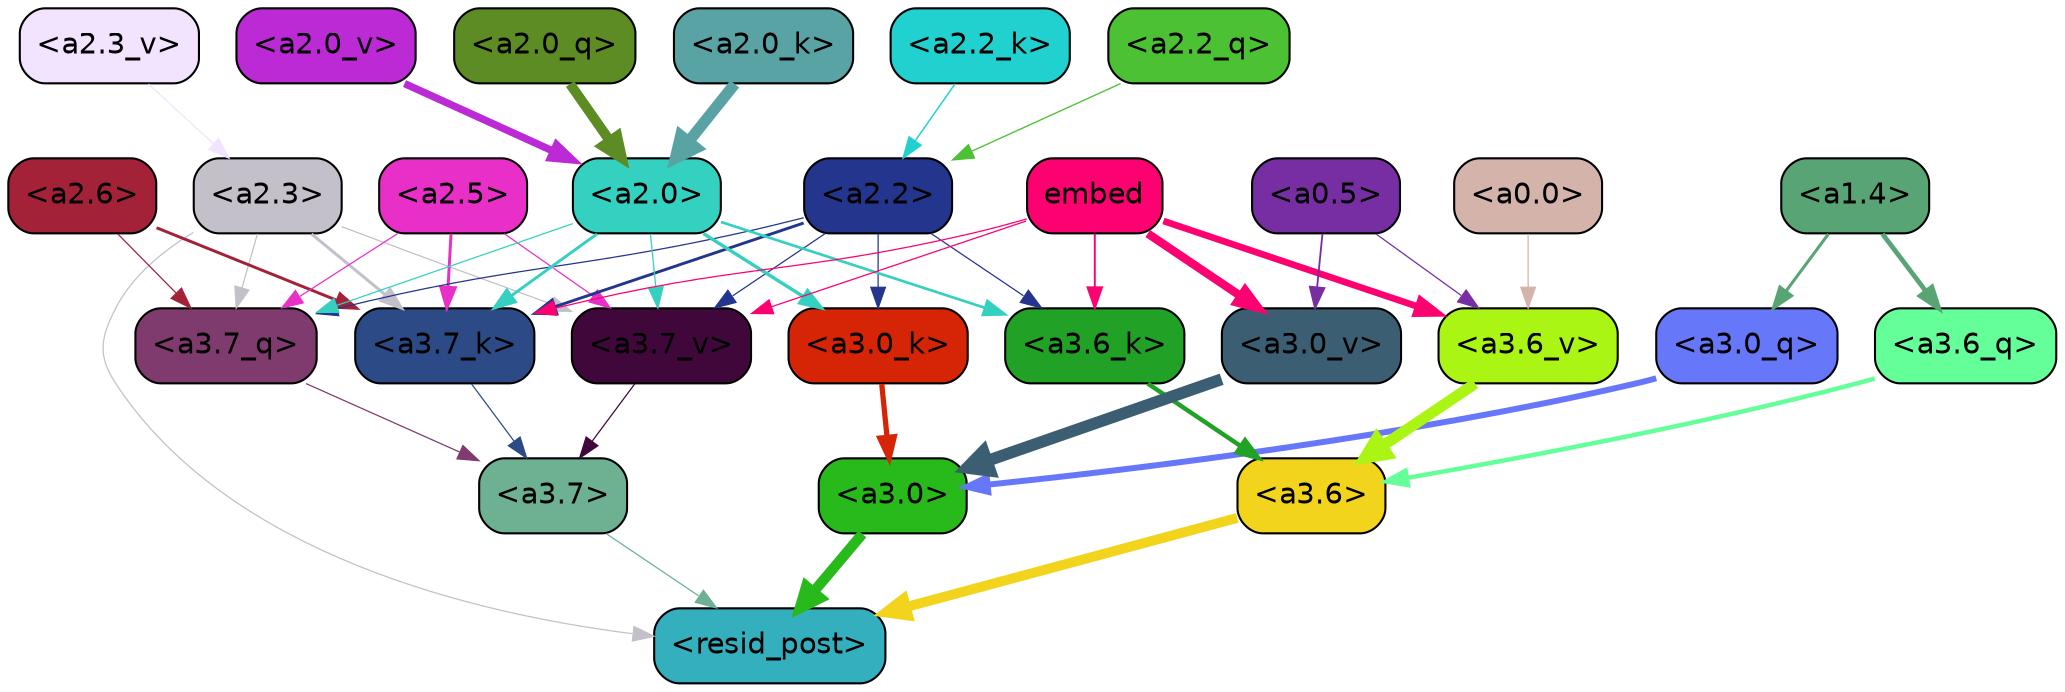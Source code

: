 strict digraph "" {
	graph [bgcolor=transparent,
		layout=dot,
		overlap=false,
		splines=true
	];
	"<a3.7>"	[color=black,
		fillcolor="#6db092",
		fontname=Helvetica,
		shape=box,
		style="filled, rounded"];
	"<resid_post>"	[color=black,
		fillcolor="#33afbd",
		fontname=Helvetica,
		shape=box,
		style="filled, rounded"];
	"<a3.7>" -> "<resid_post>"	[color="#6db092",
		penwidth=0.6];
	"<a3.6>"	[color=black,
		fillcolor="#f3d41c",
		fontname=Helvetica,
		shape=box,
		style="filled, rounded"];
	"<a3.6>" -> "<resid_post>"	[color="#f3d41c",
		penwidth=4.749041676521301];
	"<a3.0>"	[color=black,
		fillcolor="#28b91a",
		fontname=Helvetica,
		shape=box,
		style="filled, rounded"];
	"<a3.0>" -> "<resid_post>"	[color="#28b91a",
		penwidth=5.004215121269226];
	"<a2.3>"	[color=black,
		fillcolor="#c3c0ca",
		fontname=Helvetica,
		shape=box,
		style="filled, rounded"];
	"<a2.3>" -> "<resid_post>"	[color="#c3c0ca",
		penwidth=0.6];
	"<a3.7_q>"	[color=black,
		fillcolor="#7f3b6d",
		fontname=Helvetica,
		shape=box,
		style="filled, rounded"];
	"<a2.3>" -> "<a3.7_q>"	[color="#c3c0ca",
		penwidth=0.6];
	"<a3.7_k>"	[color=black,
		fillcolor="#2c4b86",
		fontname=Helvetica,
		shape=box,
		style="filled, rounded"];
	"<a2.3>" -> "<a3.7_k>"	[color="#c3c0ca",
		penwidth=1.4391854107379913];
	"<a3.7_v>"	[color=black,
		fillcolor="#3f073a",
		fontname=Helvetica,
		shape=box,
		style="filled, rounded"];
	"<a2.3>" -> "<a3.7_v>"	[color="#c3c0ca",
		penwidth=0.6];
	"<a3.7_q>" -> "<a3.7>"	[color="#7f3b6d",
		penwidth=0.6];
	"<a3.6_q>"	[color=black,
		fillcolor="#65ff99",
		fontname=Helvetica,
		shape=box,
		style="filled, rounded"];
	"<a3.6_q>" -> "<a3.6>"	[color="#65ff99",
		penwidth=2.160832464694977];
	"<a3.0_q>"	[color=black,
		fillcolor="#6777fa",
		fontname=Helvetica,
		shape=box,
		style="filled, rounded"];
	"<a3.0_q>" -> "<a3.0>"	[color="#6777fa",
		penwidth=2.870753765106201];
	"<a3.7_k>" -> "<a3.7>"	[color="#2c4b86",
		penwidth=0.6];
	"<a3.6_k>"	[color=black,
		fillcolor="#21a126",
		fontname=Helvetica,
		shape=box,
		style="filled, rounded"];
	"<a3.6_k>" -> "<a3.6>"	[color="#21a126",
		penwidth=2.13908451795578];
	"<a3.0_k>"	[color=black,
		fillcolor="#d62406",
		fontname=Helvetica,
		shape=box,
		style="filled, rounded"];
	"<a3.0_k>" -> "<a3.0>"	[color="#d62406",
		penwidth=2.520303964614868];
	"<a3.7_v>" -> "<a3.7>"	[color="#3f073a",
		penwidth=0.6];
	"<a3.6_v>"	[color=black,
		fillcolor="#abf514",
		fontname=Helvetica,
		shape=box,
		style="filled, rounded"];
	"<a3.6_v>" -> "<a3.6>"	[color="#abf514",
		penwidth=5.297133803367615];
	"<a3.0_v>"	[color=black,
		fillcolor="#3c5e72",
		fontname=Helvetica,
		shape=box,
		style="filled, rounded"];
	"<a3.0_v>" -> "<a3.0>"	[color="#3c5e72",
		penwidth=5.680712580680847];
	"<a2.6>"	[color=black,
		fillcolor="#a32238",
		fontname=Helvetica,
		shape=box,
		style="filled, rounded"];
	"<a2.6>" -> "<a3.7_q>"	[color="#a32238",
		penwidth=0.6];
	"<a2.6>" -> "<a3.7_k>"	[color="#a32238",
		penwidth=1.4180794060230255];
	"<a2.5>"	[color=black,
		fillcolor="#e830c8",
		fontname=Helvetica,
		shape=box,
		style="filled, rounded"];
	"<a2.5>" -> "<a3.7_q>"	[color="#e830c8",
		penwidth=0.6];
	"<a2.5>" -> "<a3.7_k>"	[color="#e830c8",
		penwidth=1.4281435310840607];
	"<a2.5>" -> "<a3.7_v>"	[color="#e830c8",
		penwidth=0.6];
	"<a2.2>"	[color=black,
		fillcolor="#24358e",
		fontname=Helvetica,
		shape=box,
		style="filled, rounded"];
	"<a2.2>" -> "<a3.7_q>"	[color="#24358e",
		penwidth=0.6];
	"<a2.2>" -> "<a3.7_k>"	[color="#24358e",
		penwidth=1.3982512056827545];
	"<a2.2>" -> "<a3.6_k>"	[color="#24358e",
		penwidth=0.6];
	"<a2.2>" -> "<a3.0_k>"	[color="#24358e",
		penwidth=0.6];
	"<a2.2>" -> "<a3.7_v>"	[color="#24358e",
		penwidth=0.6];
	"<a2.0>"	[color=black,
		fillcolor="#34d0c0",
		fontname=Helvetica,
		shape=box,
		style="filled, rounded"];
	"<a2.0>" -> "<a3.7_q>"	[color="#34d0c0",
		penwidth=0.6];
	"<a2.0>" -> "<a3.7_k>"	[color="#34d0c0",
		penwidth=1.404832512140274];
	"<a2.0>" -> "<a3.6_k>"	[color="#34d0c0",
		penwidth=1.2708758115768433];
	"<a2.0>" -> "<a3.0_k>"	[color="#34d0c0",
		penwidth=1.6207245588302612];
	"<a2.0>" -> "<a3.7_v>"	[color="#34d0c0",
		penwidth=0.6];
	"<a1.4>"	[color=black,
		fillcolor="#58a475",
		fontname=Helvetica,
		shape=box,
		style="filled, rounded"];
	"<a1.4>" -> "<a3.6_q>"	[color="#58a475",
		penwidth=2.289449453353882];
	"<a1.4>" -> "<a3.0_q>"	[color="#58a475",
		penwidth=1.4600623846054077];
	embed	[color=black,
		fillcolor="#fd0171",
		fontname=Helvetica,
		shape=box,
		style="filled, rounded"];
	embed -> "<a3.7_k>"	[color="#fd0171",
		penwidth=0.6];
	embed -> "<a3.6_k>"	[color="#fd0171",
		penwidth=0.9291638135910034];
	embed -> "<a3.7_v>"	[color="#fd0171",
		penwidth=0.6];
	embed -> "<a3.6_v>"	[color="#fd0171",
		penwidth=3.1808209121227264];
	embed -> "<a3.0_v>"	[color="#fd0171",
		penwidth=4.036660343408585];
	"<a0.5>"	[color=black,
		fillcolor="#762ea2",
		fontname=Helvetica,
		shape=box,
		style="filled, rounded"];
	"<a0.5>" -> "<a3.6_v>"	[color="#762ea2",
		penwidth=0.6];
	"<a0.5>" -> "<a3.0_v>"	[color="#762ea2",
		penwidth=0.8798569142818451];
	"<a0.0>"	[color=black,
		fillcolor="#d4b4aa",
		fontname=Helvetica,
		shape=box,
		style="filled, rounded"];
	"<a0.0>" -> "<a3.6_v>"	[color="#d4b4aa",
		penwidth=0.6];
	"<a2.2_q>"	[color=black,
		fillcolor="#4cc134",
		fontname=Helvetica,
		shape=box,
		style="filled, rounded"];
	"<a2.2_q>" -> "<a2.2>"	[color="#4cc134",
		penwidth=0.6392357051372528];
	"<a2.0_q>"	[color=black,
		fillcolor="#5e8c24",
		fontname=Helvetica,
		shape=box,
		style="filled, rounded"];
	"<a2.0_q>" -> "<a2.0>"	[color="#5e8c24",
		penwidth=4.795779317617416];
	"<a2.2_k>"	[color=black,
		fillcolor="#20d1d0",
		fontname=Helvetica,
		shape=box,
		style="filled, rounded"];
	"<a2.2_k>" -> "<a2.2>"	[color="#20d1d0",
		penwidth=0.7060726433992386];
	"<a2.0_k>"	[color=black,
		fillcolor="#5aa3a4",
		fontname=Helvetica,
		shape=box,
		style="filled, rounded"];
	"<a2.0_k>" -> "<a2.0>"	[color="#5aa3a4",
		penwidth=5.401692286133766];
	"<a2.3_v>"	[color=black,
		fillcolor="#f2e3fe",
		fontname=Helvetica,
		shape=box,
		style="filled, rounded"];
	"<a2.3_v>" -> "<a2.3>"	[color="#f2e3fe",
		penwidth=0.6];
	"<a2.0_v>"	[color=black,
		fillcolor="#bb2ad4",
		fontname=Helvetica,
		shape=box,
		style="filled, rounded"];
	"<a2.0_v>" -> "<a2.0>"	[color="#bb2ad4",
		penwidth=3.56003999710083];
}
